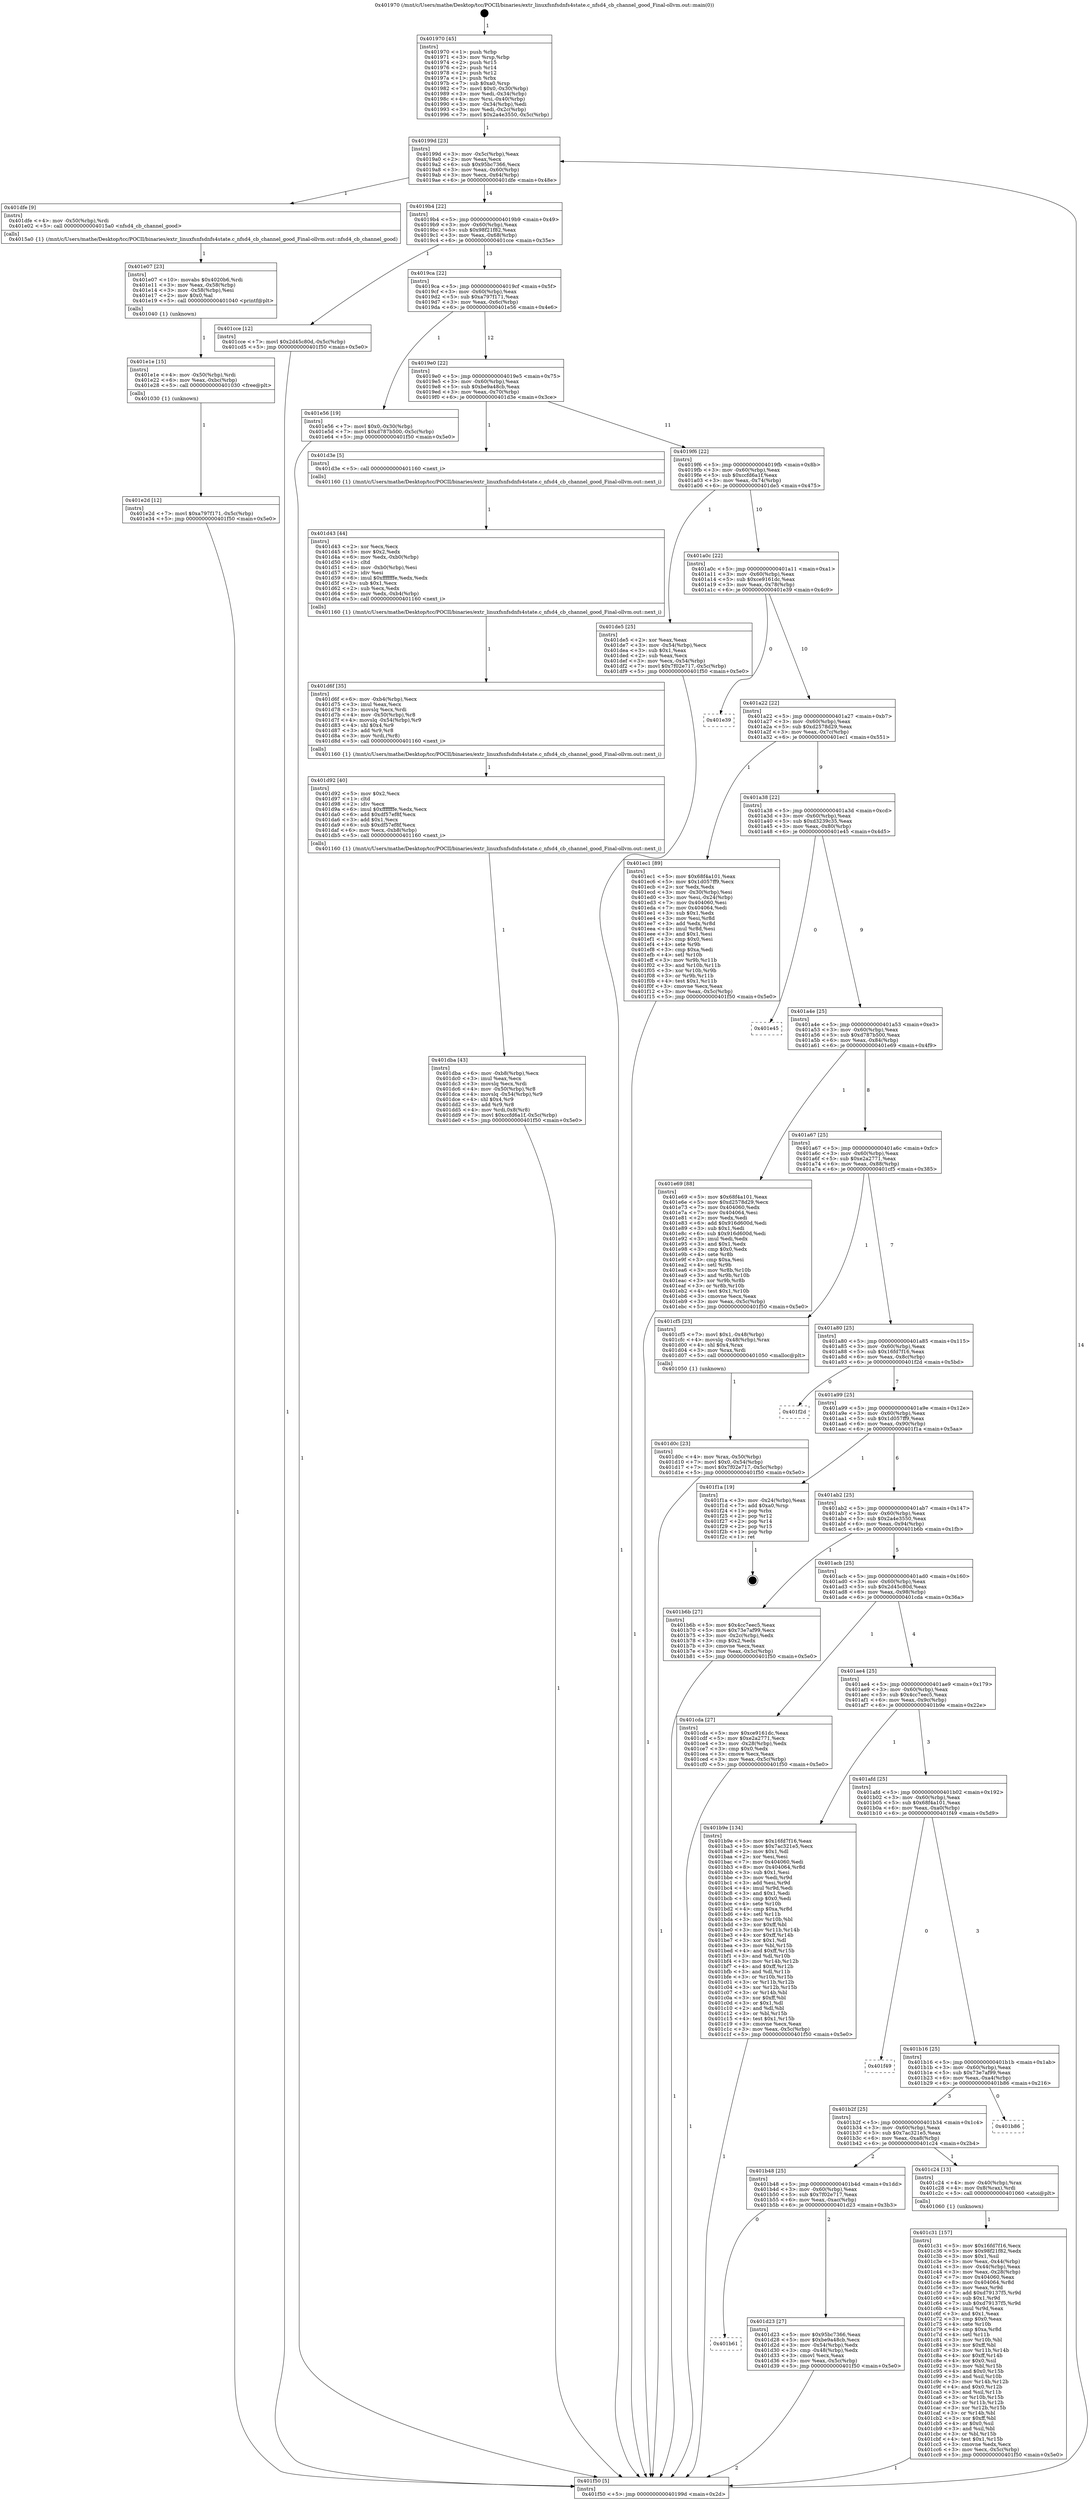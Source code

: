 digraph "0x401970" {
  label = "0x401970 (/mnt/c/Users/mathe/Desktop/tcc/POCII/binaries/extr_linuxfsnfsdnfs4state.c_nfsd4_cb_channel_good_Final-ollvm.out::main(0))"
  labelloc = "t"
  node[shape=record]

  Entry [label="",width=0.3,height=0.3,shape=circle,fillcolor=black,style=filled]
  "0x40199d" [label="{
     0x40199d [23]\l
     | [instrs]\l
     &nbsp;&nbsp;0x40199d \<+3\>: mov -0x5c(%rbp),%eax\l
     &nbsp;&nbsp;0x4019a0 \<+2\>: mov %eax,%ecx\l
     &nbsp;&nbsp;0x4019a2 \<+6\>: sub $0x95bc7366,%ecx\l
     &nbsp;&nbsp;0x4019a8 \<+3\>: mov %eax,-0x60(%rbp)\l
     &nbsp;&nbsp;0x4019ab \<+3\>: mov %ecx,-0x64(%rbp)\l
     &nbsp;&nbsp;0x4019ae \<+6\>: je 0000000000401dfe \<main+0x48e\>\l
  }"]
  "0x401dfe" [label="{
     0x401dfe [9]\l
     | [instrs]\l
     &nbsp;&nbsp;0x401dfe \<+4\>: mov -0x50(%rbp),%rdi\l
     &nbsp;&nbsp;0x401e02 \<+5\>: call 00000000004015a0 \<nfsd4_cb_channel_good\>\l
     | [calls]\l
     &nbsp;&nbsp;0x4015a0 \{1\} (/mnt/c/Users/mathe/Desktop/tcc/POCII/binaries/extr_linuxfsnfsdnfs4state.c_nfsd4_cb_channel_good_Final-ollvm.out::nfsd4_cb_channel_good)\l
  }"]
  "0x4019b4" [label="{
     0x4019b4 [22]\l
     | [instrs]\l
     &nbsp;&nbsp;0x4019b4 \<+5\>: jmp 00000000004019b9 \<main+0x49\>\l
     &nbsp;&nbsp;0x4019b9 \<+3\>: mov -0x60(%rbp),%eax\l
     &nbsp;&nbsp;0x4019bc \<+5\>: sub $0x98f21f82,%eax\l
     &nbsp;&nbsp;0x4019c1 \<+3\>: mov %eax,-0x68(%rbp)\l
     &nbsp;&nbsp;0x4019c4 \<+6\>: je 0000000000401cce \<main+0x35e\>\l
  }"]
  Exit [label="",width=0.3,height=0.3,shape=circle,fillcolor=black,style=filled,peripheries=2]
  "0x401cce" [label="{
     0x401cce [12]\l
     | [instrs]\l
     &nbsp;&nbsp;0x401cce \<+7\>: movl $0x2d45c80d,-0x5c(%rbp)\l
     &nbsp;&nbsp;0x401cd5 \<+5\>: jmp 0000000000401f50 \<main+0x5e0\>\l
  }"]
  "0x4019ca" [label="{
     0x4019ca [22]\l
     | [instrs]\l
     &nbsp;&nbsp;0x4019ca \<+5\>: jmp 00000000004019cf \<main+0x5f\>\l
     &nbsp;&nbsp;0x4019cf \<+3\>: mov -0x60(%rbp),%eax\l
     &nbsp;&nbsp;0x4019d2 \<+5\>: sub $0xa797f171,%eax\l
     &nbsp;&nbsp;0x4019d7 \<+3\>: mov %eax,-0x6c(%rbp)\l
     &nbsp;&nbsp;0x4019da \<+6\>: je 0000000000401e56 \<main+0x4e6\>\l
  }"]
  "0x401e2d" [label="{
     0x401e2d [12]\l
     | [instrs]\l
     &nbsp;&nbsp;0x401e2d \<+7\>: movl $0xa797f171,-0x5c(%rbp)\l
     &nbsp;&nbsp;0x401e34 \<+5\>: jmp 0000000000401f50 \<main+0x5e0\>\l
  }"]
  "0x401e56" [label="{
     0x401e56 [19]\l
     | [instrs]\l
     &nbsp;&nbsp;0x401e56 \<+7\>: movl $0x0,-0x30(%rbp)\l
     &nbsp;&nbsp;0x401e5d \<+7\>: movl $0xd787b500,-0x5c(%rbp)\l
     &nbsp;&nbsp;0x401e64 \<+5\>: jmp 0000000000401f50 \<main+0x5e0\>\l
  }"]
  "0x4019e0" [label="{
     0x4019e0 [22]\l
     | [instrs]\l
     &nbsp;&nbsp;0x4019e0 \<+5\>: jmp 00000000004019e5 \<main+0x75\>\l
     &nbsp;&nbsp;0x4019e5 \<+3\>: mov -0x60(%rbp),%eax\l
     &nbsp;&nbsp;0x4019e8 \<+5\>: sub $0xbe9a48cb,%eax\l
     &nbsp;&nbsp;0x4019ed \<+3\>: mov %eax,-0x70(%rbp)\l
     &nbsp;&nbsp;0x4019f0 \<+6\>: je 0000000000401d3e \<main+0x3ce\>\l
  }"]
  "0x401e1e" [label="{
     0x401e1e [15]\l
     | [instrs]\l
     &nbsp;&nbsp;0x401e1e \<+4\>: mov -0x50(%rbp),%rdi\l
     &nbsp;&nbsp;0x401e22 \<+6\>: mov %eax,-0xbc(%rbp)\l
     &nbsp;&nbsp;0x401e28 \<+5\>: call 0000000000401030 \<free@plt\>\l
     | [calls]\l
     &nbsp;&nbsp;0x401030 \{1\} (unknown)\l
  }"]
  "0x401d3e" [label="{
     0x401d3e [5]\l
     | [instrs]\l
     &nbsp;&nbsp;0x401d3e \<+5\>: call 0000000000401160 \<next_i\>\l
     | [calls]\l
     &nbsp;&nbsp;0x401160 \{1\} (/mnt/c/Users/mathe/Desktop/tcc/POCII/binaries/extr_linuxfsnfsdnfs4state.c_nfsd4_cb_channel_good_Final-ollvm.out::next_i)\l
  }"]
  "0x4019f6" [label="{
     0x4019f6 [22]\l
     | [instrs]\l
     &nbsp;&nbsp;0x4019f6 \<+5\>: jmp 00000000004019fb \<main+0x8b\>\l
     &nbsp;&nbsp;0x4019fb \<+3\>: mov -0x60(%rbp),%eax\l
     &nbsp;&nbsp;0x4019fe \<+5\>: sub $0xccfd6a1f,%eax\l
     &nbsp;&nbsp;0x401a03 \<+3\>: mov %eax,-0x74(%rbp)\l
     &nbsp;&nbsp;0x401a06 \<+6\>: je 0000000000401de5 \<main+0x475\>\l
  }"]
  "0x401e07" [label="{
     0x401e07 [23]\l
     | [instrs]\l
     &nbsp;&nbsp;0x401e07 \<+10\>: movabs $0x4020b6,%rdi\l
     &nbsp;&nbsp;0x401e11 \<+3\>: mov %eax,-0x58(%rbp)\l
     &nbsp;&nbsp;0x401e14 \<+3\>: mov -0x58(%rbp),%esi\l
     &nbsp;&nbsp;0x401e17 \<+2\>: mov $0x0,%al\l
     &nbsp;&nbsp;0x401e19 \<+5\>: call 0000000000401040 \<printf@plt\>\l
     | [calls]\l
     &nbsp;&nbsp;0x401040 \{1\} (unknown)\l
  }"]
  "0x401de5" [label="{
     0x401de5 [25]\l
     | [instrs]\l
     &nbsp;&nbsp;0x401de5 \<+2\>: xor %eax,%eax\l
     &nbsp;&nbsp;0x401de7 \<+3\>: mov -0x54(%rbp),%ecx\l
     &nbsp;&nbsp;0x401dea \<+3\>: sub $0x1,%eax\l
     &nbsp;&nbsp;0x401ded \<+2\>: sub %eax,%ecx\l
     &nbsp;&nbsp;0x401def \<+3\>: mov %ecx,-0x54(%rbp)\l
     &nbsp;&nbsp;0x401df2 \<+7\>: movl $0x7f02e717,-0x5c(%rbp)\l
     &nbsp;&nbsp;0x401df9 \<+5\>: jmp 0000000000401f50 \<main+0x5e0\>\l
  }"]
  "0x401a0c" [label="{
     0x401a0c [22]\l
     | [instrs]\l
     &nbsp;&nbsp;0x401a0c \<+5\>: jmp 0000000000401a11 \<main+0xa1\>\l
     &nbsp;&nbsp;0x401a11 \<+3\>: mov -0x60(%rbp),%eax\l
     &nbsp;&nbsp;0x401a14 \<+5\>: sub $0xce9161dc,%eax\l
     &nbsp;&nbsp;0x401a19 \<+3\>: mov %eax,-0x78(%rbp)\l
     &nbsp;&nbsp;0x401a1c \<+6\>: je 0000000000401e39 \<main+0x4c9\>\l
  }"]
  "0x401dba" [label="{
     0x401dba [43]\l
     | [instrs]\l
     &nbsp;&nbsp;0x401dba \<+6\>: mov -0xb8(%rbp),%ecx\l
     &nbsp;&nbsp;0x401dc0 \<+3\>: imul %eax,%ecx\l
     &nbsp;&nbsp;0x401dc3 \<+3\>: movslq %ecx,%rdi\l
     &nbsp;&nbsp;0x401dc6 \<+4\>: mov -0x50(%rbp),%r8\l
     &nbsp;&nbsp;0x401dca \<+4\>: movslq -0x54(%rbp),%r9\l
     &nbsp;&nbsp;0x401dce \<+4\>: shl $0x4,%r9\l
     &nbsp;&nbsp;0x401dd2 \<+3\>: add %r9,%r8\l
     &nbsp;&nbsp;0x401dd5 \<+4\>: mov %rdi,0x8(%r8)\l
     &nbsp;&nbsp;0x401dd9 \<+7\>: movl $0xccfd6a1f,-0x5c(%rbp)\l
     &nbsp;&nbsp;0x401de0 \<+5\>: jmp 0000000000401f50 \<main+0x5e0\>\l
  }"]
  "0x401e39" [label="{
     0x401e39\l
  }", style=dashed]
  "0x401a22" [label="{
     0x401a22 [22]\l
     | [instrs]\l
     &nbsp;&nbsp;0x401a22 \<+5\>: jmp 0000000000401a27 \<main+0xb7\>\l
     &nbsp;&nbsp;0x401a27 \<+3\>: mov -0x60(%rbp),%eax\l
     &nbsp;&nbsp;0x401a2a \<+5\>: sub $0xd2578d29,%eax\l
     &nbsp;&nbsp;0x401a2f \<+3\>: mov %eax,-0x7c(%rbp)\l
     &nbsp;&nbsp;0x401a32 \<+6\>: je 0000000000401ec1 \<main+0x551\>\l
  }"]
  "0x401d92" [label="{
     0x401d92 [40]\l
     | [instrs]\l
     &nbsp;&nbsp;0x401d92 \<+5\>: mov $0x2,%ecx\l
     &nbsp;&nbsp;0x401d97 \<+1\>: cltd\l
     &nbsp;&nbsp;0x401d98 \<+2\>: idiv %ecx\l
     &nbsp;&nbsp;0x401d9a \<+6\>: imul $0xfffffffe,%edx,%ecx\l
     &nbsp;&nbsp;0x401da0 \<+6\>: add $0xdf57ef8f,%ecx\l
     &nbsp;&nbsp;0x401da6 \<+3\>: add $0x1,%ecx\l
     &nbsp;&nbsp;0x401da9 \<+6\>: sub $0xdf57ef8f,%ecx\l
     &nbsp;&nbsp;0x401daf \<+6\>: mov %ecx,-0xb8(%rbp)\l
     &nbsp;&nbsp;0x401db5 \<+5\>: call 0000000000401160 \<next_i\>\l
     | [calls]\l
     &nbsp;&nbsp;0x401160 \{1\} (/mnt/c/Users/mathe/Desktop/tcc/POCII/binaries/extr_linuxfsnfsdnfs4state.c_nfsd4_cb_channel_good_Final-ollvm.out::next_i)\l
  }"]
  "0x401ec1" [label="{
     0x401ec1 [89]\l
     | [instrs]\l
     &nbsp;&nbsp;0x401ec1 \<+5\>: mov $0x68f4a101,%eax\l
     &nbsp;&nbsp;0x401ec6 \<+5\>: mov $0x1d057ff9,%ecx\l
     &nbsp;&nbsp;0x401ecb \<+2\>: xor %edx,%edx\l
     &nbsp;&nbsp;0x401ecd \<+3\>: mov -0x30(%rbp),%esi\l
     &nbsp;&nbsp;0x401ed0 \<+3\>: mov %esi,-0x24(%rbp)\l
     &nbsp;&nbsp;0x401ed3 \<+7\>: mov 0x404060,%esi\l
     &nbsp;&nbsp;0x401eda \<+7\>: mov 0x404064,%edi\l
     &nbsp;&nbsp;0x401ee1 \<+3\>: sub $0x1,%edx\l
     &nbsp;&nbsp;0x401ee4 \<+3\>: mov %esi,%r8d\l
     &nbsp;&nbsp;0x401ee7 \<+3\>: add %edx,%r8d\l
     &nbsp;&nbsp;0x401eea \<+4\>: imul %r8d,%esi\l
     &nbsp;&nbsp;0x401eee \<+3\>: and $0x1,%esi\l
     &nbsp;&nbsp;0x401ef1 \<+3\>: cmp $0x0,%esi\l
     &nbsp;&nbsp;0x401ef4 \<+4\>: sete %r9b\l
     &nbsp;&nbsp;0x401ef8 \<+3\>: cmp $0xa,%edi\l
     &nbsp;&nbsp;0x401efb \<+4\>: setl %r10b\l
     &nbsp;&nbsp;0x401eff \<+3\>: mov %r9b,%r11b\l
     &nbsp;&nbsp;0x401f02 \<+3\>: and %r10b,%r11b\l
     &nbsp;&nbsp;0x401f05 \<+3\>: xor %r10b,%r9b\l
     &nbsp;&nbsp;0x401f08 \<+3\>: or %r9b,%r11b\l
     &nbsp;&nbsp;0x401f0b \<+4\>: test $0x1,%r11b\l
     &nbsp;&nbsp;0x401f0f \<+3\>: cmovne %ecx,%eax\l
     &nbsp;&nbsp;0x401f12 \<+3\>: mov %eax,-0x5c(%rbp)\l
     &nbsp;&nbsp;0x401f15 \<+5\>: jmp 0000000000401f50 \<main+0x5e0\>\l
  }"]
  "0x401a38" [label="{
     0x401a38 [22]\l
     | [instrs]\l
     &nbsp;&nbsp;0x401a38 \<+5\>: jmp 0000000000401a3d \<main+0xcd\>\l
     &nbsp;&nbsp;0x401a3d \<+3\>: mov -0x60(%rbp),%eax\l
     &nbsp;&nbsp;0x401a40 \<+5\>: sub $0xd3239c35,%eax\l
     &nbsp;&nbsp;0x401a45 \<+3\>: mov %eax,-0x80(%rbp)\l
     &nbsp;&nbsp;0x401a48 \<+6\>: je 0000000000401e45 \<main+0x4d5\>\l
  }"]
  "0x401d6f" [label="{
     0x401d6f [35]\l
     | [instrs]\l
     &nbsp;&nbsp;0x401d6f \<+6\>: mov -0xb4(%rbp),%ecx\l
     &nbsp;&nbsp;0x401d75 \<+3\>: imul %eax,%ecx\l
     &nbsp;&nbsp;0x401d78 \<+3\>: movslq %ecx,%rdi\l
     &nbsp;&nbsp;0x401d7b \<+4\>: mov -0x50(%rbp),%r8\l
     &nbsp;&nbsp;0x401d7f \<+4\>: movslq -0x54(%rbp),%r9\l
     &nbsp;&nbsp;0x401d83 \<+4\>: shl $0x4,%r9\l
     &nbsp;&nbsp;0x401d87 \<+3\>: add %r9,%r8\l
     &nbsp;&nbsp;0x401d8a \<+3\>: mov %rdi,(%r8)\l
     &nbsp;&nbsp;0x401d8d \<+5\>: call 0000000000401160 \<next_i\>\l
     | [calls]\l
     &nbsp;&nbsp;0x401160 \{1\} (/mnt/c/Users/mathe/Desktop/tcc/POCII/binaries/extr_linuxfsnfsdnfs4state.c_nfsd4_cb_channel_good_Final-ollvm.out::next_i)\l
  }"]
  "0x401e45" [label="{
     0x401e45\l
  }", style=dashed]
  "0x401a4e" [label="{
     0x401a4e [25]\l
     | [instrs]\l
     &nbsp;&nbsp;0x401a4e \<+5\>: jmp 0000000000401a53 \<main+0xe3\>\l
     &nbsp;&nbsp;0x401a53 \<+3\>: mov -0x60(%rbp),%eax\l
     &nbsp;&nbsp;0x401a56 \<+5\>: sub $0xd787b500,%eax\l
     &nbsp;&nbsp;0x401a5b \<+6\>: mov %eax,-0x84(%rbp)\l
     &nbsp;&nbsp;0x401a61 \<+6\>: je 0000000000401e69 \<main+0x4f9\>\l
  }"]
  "0x401d43" [label="{
     0x401d43 [44]\l
     | [instrs]\l
     &nbsp;&nbsp;0x401d43 \<+2\>: xor %ecx,%ecx\l
     &nbsp;&nbsp;0x401d45 \<+5\>: mov $0x2,%edx\l
     &nbsp;&nbsp;0x401d4a \<+6\>: mov %edx,-0xb0(%rbp)\l
     &nbsp;&nbsp;0x401d50 \<+1\>: cltd\l
     &nbsp;&nbsp;0x401d51 \<+6\>: mov -0xb0(%rbp),%esi\l
     &nbsp;&nbsp;0x401d57 \<+2\>: idiv %esi\l
     &nbsp;&nbsp;0x401d59 \<+6\>: imul $0xfffffffe,%edx,%edx\l
     &nbsp;&nbsp;0x401d5f \<+3\>: sub $0x1,%ecx\l
     &nbsp;&nbsp;0x401d62 \<+2\>: sub %ecx,%edx\l
     &nbsp;&nbsp;0x401d64 \<+6\>: mov %edx,-0xb4(%rbp)\l
     &nbsp;&nbsp;0x401d6a \<+5\>: call 0000000000401160 \<next_i\>\l
     | [calls]\l
     &nbsp;&nbsp;0x401160 \{1\} (/mnt/c/Users/mathe/Desktop/tcc/POCII/binaries/extr_linuxfsnfsdnfs4state.c_nfsd4_cb_channel_good_Final-ollvm.out::next_i)\l
  }"]
  "0x401e69" [label="{
     0x401e69 [88]\l
     | [instrs]\l
     &nbsp;&nbsp;0x401e69 \<+5\>: mov $0x68f4a101,%eax\l
     &nbsp;&nbsp;0x401e6e \<+5\>: mov $0xd2578d29,%ecx\l
     &nbsp;&nbsp;0x401e73 \<+7\>: mov 0x404060,%edx\l
     &nbsp;&nbsp;0x401e7a \<+7\>: mov 0x404064,%esi\l
     &nbsp;&nbsp;0x401e81 \<+2\>: mov %edx,%edi\l
     &nbsp;&nbsp;0x401e83 \<+6\>: add $0x916d600d,%edi\l
     &nbsp;&nbsp;0x401e89 \<+3\>: sub $0x1,%edi\l
     &nbsp;&nbsp;0x401e8c \<+6\>: sub $0x916d600d,%edi\l
     &nbsp;&nbsp;0x401e92 \<+3\>: imul %edi,%edx\l
     &nbsp;&nbsp;0x401e95 \<+3\>: and $0x1,%edx\l
     &nbsp;&nbsp;0x401e98 \<+3\>: cmp $0x0,%edx\l
     &nbsp;&nbsp;0x401e9b \<+4\>: sete %r8b\l
     &nbsp;&nbsp;0x401e9f \<+3\>: cmp $0xa,%esi\l
     &nbsp;&nbsp;0x401ea2 \<+4\>: setl %r9b\l
     &nbsp;&nbsp;0x401ea6 \<+3\>: mov %r8b,%r10b\l
     &nbsp;&nbsp;0x401ea9 \<+3\>: and %r9b,%r10b\l
     &nbsp;&nbsp;0x401eac \<+3\>: xor %r9b,%r8b\l
     &nbsp;&nbsp;0x401eaf \<+3\>: or %r8b,%r10b\l
     &nbsp;&nbsp;0x401eb2 \<+4\>: test $0x1,%r10b\l
     &nbsp;&nbsp;0x401eb6 \<+3\>: cmovne %ecx,%eax\l
     &nbsp;&nbsp;0x401eb9 \<+3\>: mov %eax,-0x5c(%rbp)\l
     &nbsp;&nbsp;0x401ebc \<+5\>: jmp 0000000000401f50 \<main+0x5e0\>\l
  }"]
  "0x401a67" [label="{
     0x401a67 [25]\l
     | [instrs]\l
     &nbsp;&nbsp;0x401a67 \<+5\>: jmp 0000000000401a6c \<main+0xfc\>\l
     &nbsp;&nbsp;0x401a6c \<+3\>: mov -0x60(%rbp),%eax\l
     &nbsp;&nbsp;0x401a6f \<+5\>: sub $0xe2a2771,%eax\l
     &nbsp;&nbsp;0x401a74 \<+6\>: mov %eax,-0x88(%rbp)\l
     &nbsp;&nbsp;0x401a7a \<+6\>: je 0000000000401cf5 \<main+0x385\>\l
  }"]
  "0x401b61" [label="{
     0x401b61\l
  }", style=dashed]
  "0x401cf5" [label="{
     0x401cf5 [23]\l
     | [instrs]\l
     &nbsp;&nbsp;0x401cf5 \<+7\>: movl $0x1,-0x48(%rbp)\l
     &nbsp;&nbsp;0x401cfc \<+4\>: movslq -0x48(%rbp),%rax\l
     &nbsp;&nbsp;0x401d00 \<+4\>: shl $0x4,%rax\l
     &nbsp;&nbsp;0x401d04 \<+3\>: mov %rax,%rdi\l
     &nbsp;&nbsp;0x401d07 \<+5\>: call 0000000000401050 \<malloc@plt\>\l
     | [calls]\l
     &nbsp;&nbsp;0x401050 \{1\} (unknown)\l
  }"]
  "0x401a80" [label="{
     0x401a80 [25]\l
     | [instrs]\l
     &nbsp;&nbsp;0x401a80 \<+5\>: jmp 0000000000401a85 \<main+0x115\>\l
     &nbsp;&nbsp;0x401a85 \<+3\>: mov -0x60(%rbp),%eax\l
     &nbsp;&nbsp;0x401a88 \<+5\>: sub $0x16fd7f16,%eax\l
     &nbsp;&nbsp;0x401a8d \<+6\>: mov %eax,-0x8c(%rbp)\l
     &nbsp;&nbsp;0x401a93 \<+6\>: je 0000000000401f2d \<main+0x5bd\>\l
  }"]
  "0x401d23" [label="{
     0x401d23 [27]\l
     | [instrs]\l
     &nbsp;&nbsp;0x401d23 \<+5\>: mov $0x95bc7366,%eax\l
     &nbsp;&nbsp;0x401d28 \<+5\>: mov $0xbe9a48cb,%ecx\l
     &nbsp;&nbsp;0x401d2d \<+3\>: mov -0x54(%rbp),%edx\l
     &nbsp;&nbsp;0x401d30 \<+3\>: cmp -0x48(%rbp),%edx\l
     &nbsp;&nbsp;0x401d33 \<+3\>: cmovl %ecx,%eax\l
     &nbsp;&nbsp;0x401d36 \<+3\>: mov %eax,-0x5c(%rbp)\l
     &nbsp;&nbsp;0x401d39 \<+5\>: jmp 0000000000401f50 \<main+0x5e0\>\l
  }"]
  "0x401f2d" [label="{
     0x401f2d\l
  }", style=dashed]
  "0x401a99" [label="{
     0x401a99 [25]\l
     | [instrs]\l
     &nbsp;&nbsp;0x401a99 \<+5\>: jmp 0000000000401a9e \<main+0x12e\>\l
     &nbsp;&nbsp;0x401a9e \<+3\>: mov -0x60(%rbp),%eax\l
     &nbsp;&nbsp;0x401aa1 \<+5\>: sub $0x1d057ff9,%eax\l
     &nbsp;&nbsp;0x401aa6 \<+6\>: mov %eax,-0x90(%rbp)\l
     &nbsp;&nbsp;0x401aac \<+6\>: je 0000000000401f1a \<main+0x5aa\>\l
  }"]
  "0x401d0c" [label="{
     0x401d0c [23]\l
     | [instrs]\l
     &nbsp;&nbsp;0x401d0c \<+4\>: mov %rax,-0x50(%rbp)\l
     &nbsp;&nbsp;0x401d10 \<+7\>: movl $0x0,-0x54(%rbp)\l
     &nbsp;&nbsp;0x401d17 \<+7\>: movl $0x7f02e717,-0x5c(%rbp)\l
     &nbsp;&nbsp;0x401d1e \<+5\>: jmp 0000000000401f50 \<main+0x5e0\>\l
  }"]
  "0x401f1a" [label="{
     0x401f1a [19]\l
     | [instrs]\l
     &nbsp;&nbsp;0x401f1a \<+3\>: mov -0x24(%rbp),%eax\l
     &nbsp;&nbsp;0x401f1d \<+7\>: add $0xa0,%rsp\l
     &nbsp;&nbsp;0x401f24 \<+1\>: pop %rbx\l
     &nbsp;&nbsp;0x401f25 \<+2\>: pop %r12\l
     &nbsp;&nbsp;0x401f27 \<+2\>: pop %r14\l
     &nbsp;&nbsp;0x401f29 \<+2\>: pop %r15\l
     &nbsp;&nbsp;0x401f2b \<+1\>: pop %rbp\l
     &nbsp;&nbsp;0x401f2c \<+1\>: ret\l
  }"]
  "0x401ab2" [label="{
     0x401ab2 [25]\l
     | [instrs]\l
     &nbsp;&nbsp;0x401ab2 \<+5\>: jmp 0000000000401ab7 \<main+0x147\>\l
     &nbsp;&nbsp;0x401ab7 \<+3\>: mov -0x60(%rbp),%eax\l
     &nbsp;&nbsp;0x401aba \<+5\>: sub $0x2a4e3550,%eax\l
     &nbsp;&nbsp;0x401abf \<+6\>: mov %eax,-0x94(%rbp)\l
     &nbsp;&nbsp;0x401ac5 \<+6\>: je 0000000000401b6b \<main+0x1fb\>\l
  }"]
  "0x401c31" [label="{
     0x401c31 [157]\l
     | [instrs]\l
     &nbsp;&nbsp;0x401c31 \<+5\>: mov $0x16fd7f16,%ecx\l
     &nbsp;&nbsp;0x401c36 \<+5\>: mov $0x98f21f82,%edx\l
     &nbsp;&nbsp;0x401c3b \<+3\>: mov $0x1,%sil\l
     &nbsp;&nbsp;0x401c3e \<+3\>: mov %eax,-0x44(%rbp)\l
     &nbsp;&nbsp;0x401c41 \<+3\>: mov -0x44(%rbp),%eax\l
     &nbsp;&nbsp;0x401c44 \<+3\>: mov %eax,-0x28(%rbp)\l
     &nbsp;&nbsp;0x401c47 \<+7\>: mov 0x404060,%eax\l
     &nbsp;&nbsp;0x401c4e \<+8\>: mov 0x404064,%r8d\l
     &nbsp;&nbsp;0x401c56 \<+3\>: mov %eax,%r9d\l
     &nbsp;&nbsp;0x401c59 \<+7\>: add $0xd79137f5,%r9d\l
     &nbsp;&nbsp;0x401c60 \<+4\>: sub $0x1,%r9d\l
     &nbsp;&nbsp;0x401c64 \<+7\>: sub $0xd79137f5,%r9d\l
     &nbsp;&nbsp;0x401c6b \<+4\>: imul %r9d,%eax\l
     &nbsp;&nbsp;0x401c6f \<+3\>: and $0x1,%eax\l
     &nbsp;&nbsp;0x401c72 \<+3\>: cmp $0x0,%eax\l
     &nbsp;&nbsp;0x401c75 \<+4\>: sete %r10b\l
     &nbsp;&nbsp;0x401c79 \<+4\>: cmp $0xa,%r8d\l
     &nbsp;&nbsp;0x401c7d \<+4\>: setl %r11b\l
     &nbsp;&nbsp;0x401c81 \<+3\>: mov %r10b,%bl\l
     &nbsp;&nbsp;0x401c84 \<+3\>: xor $0xff,%bl\l
     &nbsp;&nbsp;0x401c87 \<+3\>: mov %r11b,%r14b\l
     &nbsp;&nbsp;0x401c8a \<+4\>: xor $0xff,%r14b\l
     &nbsp;&nbsp;0x401c8e \<+4\>: xor $0x0,%sil\l
     &nbsp;&nbsp;0x401c92 \<+3\>: mov %bl,%r15b\l
     &nbsp;&nbsp;0x401c95 \<+4\>: and $0x0,%r15b\l
     &nbsp;&nbsp;0x401c99 \<+3\>: and %sil,%r10b\l
     &nbsp;&nbsp;0x401c9c \<+3\>: mov %r14b,%r12b\l
     &nbsp;&nbsp;0x401c9f \<+4\>: and $0x0,%r12b\l
     &nbsp;&nbsp;0x401ca3 \<+3\>: and %sil,%r11b\l
     &nbsp;&nbsp;0x401ca6 \<+3\>: or %r10b,%r15b\l
     &nbsp;&nbsp;0x401ca9 \<+3\>: or %r11b,%r12b\l
     &nbsp;&nbsp;0x401cac \<+3\>: xor %r12b,%r15b\l
     &nbsp;&nbsp;0x401caf \<+3\>: or %r14b,%bl\l
     &nbsp;&nbsp;0x401cb2 \<+3\>: xor $0xff,%bl\l
     &nbsp;&nbsp;0x401cb5 \<+4\>: or $0x0,%sil\l
     &nbsp;&nbsp;0x401cb9 \<+3\>: and %sil,%bl\l
     &nbsp;&nbsp;0x401cbc \<+3\>: or %bl,%r15b\l
     &nbsp;&nbsp;0x401cbf \<+4\>: test $0x1,%r15b\l
     &nbsp;&nbsp;0x401cc3 \<+3\>: cmovne %edx,%ecx\l
     &nbsp;&nbsp;0x401cc6 \<+3\>: mov %ecx,-0x5c(%rbp)\l
     &nbsp;&nbsp;0x401cc9 \<+5\>: jmp 0000000000401f50 \<main+0x5e0\>\l
  }"]
  "0x401b6b" [label="{
     0x401b6b [27]\l
     | [instrs]\l
     &nbsp;&nbsp;0x401b6b \<+5\>: mov $0x4cc7eec5,%eax\l
     &nbsp;&nbsp;0x401b70 \<+5\>: mov $0x73e7af99,%ecx\l
     &nbsp;&nbsp;0x401b75 \<+3\>: mov -0x2c(%rbp),%edx\l
     &nbsp;&nbsp;0x401b78 \<+3\>: cmp $0x2,%edx\l
     &nbsp;&nbsp;0x401b7b \<+3\>: cmovne %ecx,%eax\l
     &nbsp;&nbsp;0x401b7e \<+3\>: mov %eax,-0x5c(%rbp)\l
     &nbsp;&nbsp;0x401b81 \<+5\>: jmp 0000000000401f50 \<main+0x5e0\>\l
  }"]
  "0x401acb" [label="{
     0x401acb [25]\l
     | [instrs]\l
     &nbsp;&nbsp;0x401acb \<+5\>: jmp 0000000000401ad0 \<main+0x160\>\l
     &nbsp;&nbsp;0x401ad0 \<+3\>: mov -0x60(%rbp),%eax\l
     &nbsp;&nbsp;0x401ad3 \<+5\>: sub $0x2d45c80d,%eax\l
     &nbsp;&nbsp;0x401ad8 \<+6\>: mov %eax,-0x98(%rbp)\l
     &nbsp;&nbsp;0x401ade \<+6\>: je 0000000000401cda \<main+0x36a\>\l
  }"]
  "0x401f50" [label="{
     0x401f50 [5]\l
     | [instrs]\l
     &nbsp;&nbsp;0x401f50 \<+5\>: jmp 000000000040199d \<main+0x2d\>\l
  }"]
  "0x401970" [label="{
     0x401970 [45]\l
     | [instrs]\l
     &nbsp;&nbsp;0x401970 \<+1\>: push %rbp\l
     &nbsp;&nbsp;0x401971 \<+3\>: mov %rsp,%rbp\l
     &nbsp;&nbsp;0x401974 \<+2\>: push %r15\l
     &nbsp;&nbsp;0x401976 \<+2\>: push %r14\l
     &nbsp;&nbsp;0x401978 \<+2\>: push %r12\l
     &nbsp;&nbsp;0x40197a \<+1\>: push %rbx\l
     &nbsp;&nbsp;0x40197b \<+7\>: sub $0xa0,%rsp\l
     &nbsp;&nbsp;0x401982 \<+7\>: movl $0x0,-0x30(%rbp)\l
     &nbsp;&nbsp;0x401989 \<+3\>: mov %edi,-0x34(%rbp)\l
     &nbsp;&nbsp;0x40198c \<+4\>: mov %rsi,-0x40(%rbp)\l
     &nbsp;&nbsp;0x401990 \<+3\>: mov -0x34(%rbp),%edi\l
     &nbsp;&nbsp;0x401993 \<+3\>: mov %edi,-0x2c(%rbp)\l
     &nbsp;&nbsp;0x401996 \<+7\>: movl $0x2a4e3550,-0x5c(%rbp)\l
  }"]
  "0x401b48" [label="{
     0x401b48 [25]\l
     | [instrs]\l
     &nbsp;&nbsp;0x401b48 \<+5\>: jmp 0000000000401b4d \<main+0x1dd\>\l
     &nbsp;&nbsp;0x401b4d \<+3\>: mov -0x60(%rbp),%eax\l
     &nbsp;&nbsp;0x401b50 \<+5\>: sub $0x7f02e717,%eax\l
     &nbsp;&nbsp;0x401b55 \<+6\>: mov %eax,-0xac(%rbp)\l
     &nbsp;&nbsp;0x401b5b \<+6\>: je 0000000000401d23 \<main+0x3b3\>\l
  }"]
  "0x401cda" [label="{
     0x401cda [27]\l
     | [instrs]\l
     &nbsp;&nbsp;0x401cda \<+5\>: mov $0xce9161dc,%eax\l
     &nbsp;&nbsp;0x401cdf \<+5\>: mov $0xe2a2771,%ecx\l
     &nbsp;&nbsp;0x401ce4 \<+3\>: mov -0x28(%rbp),%edx\l
     &nbsp;&nbsp;0x401ce7 \<+3\>: cmp $0x0,%edx\l
     &nbsp;&nbsp;0x401cea \<+3\>: cmove %ecx,%eax\l
     &nbsp;&nbsp;0x401ced \<+3\>: mov %eax,-0x5c(%rbp)\l
     &nbsp;&nbsp;0x401cf0 \<+5\>: jmp 0000000000401f50 \<main+0x5e0\>\l
  }"]
  "0x401ae4" [label="{
     0x401ae4 [25]\l
     | [instrs]\l
     &nbsp;&nbsp;0x401ae4 \<+5\>: jmp 0000000000401ae9 \<main+0x179\>\l
     &nbsp;&nbsp;0x401ae9 \<+3\>: mov -0x60(%rbp),%eax\l
     &nbsp;&nbsp;0x401aec \<+5\>: sub $0x4cc7eec5,%eax\l
     &nbsp;&nbsp;0x401af1 \<+6\>: mov %eax,-0x9c(%rbp)\l
     &nbsp;&nbsp;0x401af7 \<+6\>: je 0000000000401b9e \<main+0x22e\>\l
  }"]
  "0x401c24" [label="{
     0x401c24 [13]\l
     | [instrs]\l
     &nbsp;&nbsp;0x401c24 \<+4\>: mov -0x40(%rbp),%rax\l
     &nbsp;&nbsp;0x401c28 \<+4\>: mov 0x8(%rax),%rdi\l
     &nbsp;&nbsp;0x401c2c \<+5\>: call 0000000000401060 \<atoi@plt\>\l
     | [calls]\l
     &nbsp;&nbsp;0x401060 \{1\} (unknown)\l
  }"]
  "0x401b9e" [label="{
     0x401b9e [134]\l
     | [instrs]\l
     &nbsp;&nbsp;0x401b9e \<+5\>: mov $0x16fd7f16,%eax\l
     &nbsp;&nbsp;0x401ba3 \<+5\>: mov $0x7ac321e5,%ecx\l
     &nbsp;&nbsp;0x401ba8 \<+2\>: mov $0x1,%dl\l
     &nbsp;&nbsp;0x401baa \<+2\>: xor %esi,%esi\l
     &nbsp;&nbsp;0x401bac \<+7\>: mov 0x404060,%edi\l
     &nbsp;&nbsp;0x401bb3 \<+8\>: mov 0x404064,%r8d\l
     &nbsp;&nbsp;0x401bbb \<+3\>: sub $0x1,%esi\l
     &nbsp;&nbsp;0x401bbe \<+3\>: mov %edi,%r9d\l
     &nbsp;&nbsp;0x401bc1 \<+3\>: add %esi,%r9d\l
     &nbsp;&nbsp;0x401bc4 \<+4\>: imul %r9d,%edi\l
     &nbsp;&nbsp;0x401bc8 \<+3\>: and $0x1,%edi\l
     &nbsp;&nbsp;0x401bcb \<+3\>: cmp $0x0,%edi\l
     &nbsp;&nbsp;0x401bce \<+4\>: sete %r10b\l
     &nbsp;&nbsp;0x401bd2 \<+4\>: cmp $0xa,%r8d\l
     &nbsp;&nbsp;0x401bd6 \<+4\>: setl %r11b\l
     &nbsp;&nbsp;0x401bda \<+3\>: mov %r10b,%bl\l
     &nbsp;&nbsp;0x401bdd \<+3\>: xor $0xff,%bl\l
     &nbsp;&nbsp;0x401be0 \<+3\>: mov %r11b,%r14b\l
     &nbsp;&nbsp;0x401be3 \<+4\>: xor $0xff,%r14b\l
     &nbsp;&nbsp;0x401be7 \<+3\>: xor $0x1,%dl\l
     &nbsp;&nbsp;0x401bea \<+3\>: mov %bl,%r15b\l
     &nbsp;&nbsp;0x401bed \<+4\>: and $0xff,%r15b\l
     &nbsp;&nbsp;0x401bf1 \<+3\>: and %dl,%r10b\l
     &nbsp;&nbsp;0x401bf4 \<+3\>: mov %r14b,%r12b\l
     &nbsp;&nbsp;0x401bf7 \<+4\>: and $0xff,%r12b\l
     &nbsp;&nbsp;0x401bfb \<+3\>: and %dl,%r11b\l
     &nbsp;&nbsp;0x401bfe \<+3\>: or %r10b,%r15b\l
     &nbsp;&nbsp;0x401c01 \<+3\>: or %r11b,%r12b\l
     &nbsp;&nbsp;0x401c04 \<+3\>: xor %r12b,%r15b\l
     &nbsp;&nbsp;0x401c07 \<+3\>: or %r14b,%bl\l
     &nbsp;&nbsp;0x401c0a \<+3\>: xor $0xff,%bl\l
     &nbsp;&nbsp;0x401c0d \<+3\>: or $0x1,%dl\l
     &nbsp;&nbsp;0x401c10 \<+2\>: and %dl,%bl\l
     &nbsp;&nbsp;0x401c12 \<+3\>: or %bl,%r15b\l
     &nbsp;&nbsp;0x401c15 \<+4\>: test $0x1,%r15b\l
     &nbsp;&nbsp;0x401c19 \<+3\>: cmovne %ecx,%eax\l
     &nbsp;&nbsp;0x401c1c \<+3\>: mov %eax,-0x5c(%rbp)\l
     &nbsp;&nbsp;0x401c1f \<+5\>: jmp 0000000000401f50 \<main+0x5e0\>\l
  }"]
  "0x401afd" [label="{
     0x401afd [25]\l
     | [instrs]\l
     &nbsp;&nbsp;0x401afd \<+5\>: jmp 0000000000401b02 \<main+0x192\>\l
     &nbsp;&nbsp;0x401b02 \<+3\>: mov -0x60(%rbp),%eax\l
     &nbsp;&nbsp;0x401b05 \<+5\>: sub $0x68f4a101,%eax\l
     &nbsp;&nbsp;0x401b0a \<+6\>: mov %eax,-0xa0(%rbp)\l
     &nbsp;&nbsp;0x401b10 \<+6\>: je 0000000000401f49 \<main+0x5d9\>\l
  }"]
  "0x401b2f" [label="{
     0x401b2f [25]\l
     | [instrs]\l
     &nbsp;&nbsp;0x401b2f \<+5\>: jmp 0000000000401b34 \<main+0x1c4\>\l
     &nbsp;&nbsp;0x401b34 \<+3\>: mov -0x60(%rbp),%eax\l
     &nbsp;&nbsp;0x401b37 \<+5\>: sub $0x7ac321e5,%eax\l
     &nbsp;&nbsp;0x401b3c \<+6\>: mov %eax,-0xa8(%rbp)\l
     &nbsp;&nbsp;0x401b42 \<+6\>: je 0000000000401c24 \<main+0x2b4\>\l
  }"]
  "0x401f49" [label="{
     0x401f49\l
  }", style=dashed]
  "0x401b16" [label="{
     0x401b16 [25]\l
     | [instrs]\l
     &nbsp;&nbsp;0x401b16 \<+5\>: jmp 0000000000401b1b \<main+0x1ab\>\l
     &nbsp;&nbsp;0x401b1b \<+3\>: mov -0x60(%rbp),%eax\l
     &nbsp;&nbsp;0x401b1e \<+5\>: sub $0x73e7af99,%eax\l
     &nbsp;&nbsp;0x401b23 \<+6\>: mov %eax,-0xa4(%rbp)\l
     &nbsp;&nbsp;0x401b29 \<+6\>: je 0000000000401b86 \<main+0x216\>\l
  }"]
  "0x401b86" [label="{
     0x401b86\l
  }", style=dashed]
  Entry -> "0x401970" [label=" 1"]
  "0x40199d" -> "0x401dfe" [label=" 1"]
  "0x40199d" -> "0x4019b4" [label=" 14"]
  "0x401f1a" -> Exit [label=" 1"]
  "0x4019b4" -> "0x401cce" [label=" 1"]
  "0x4019b4" -> "0x4019ca" [label=" 13"]
  "0x401ec1" -> "0x401f50" [label=" 1"]
  "0x4019ca" -> "0x401e56" [label=" 1"]
  "0x4019ca" -> "0x4019e0" [label=" 12"]
  "0x401e69" -> "0x401f50" [label=" 1"]
  "0x4019e0" -> "0x401d3e" [label=" 1"]
  "0x4019e0" -> "0x4019f6" [label=" 11"]
  "0x401e56" -> "0x401f50" [label=" 1"]
  "0x4019f6" -> "0x401de5" [label=" 1"]
  "0x4019f6" -> "0x401a0c" [label=" 10"]
  "0x401e2d" -> "0x401f50" [label=" 1"]
  "0x401a0c" -> "0x401e39" [label=" 0"]
  "0x401a0c" -> "0x401a22" [label=" 10"]
  "0x401e1e" -> "0x401e2d" [label=" 1"]
  "0x401a22" -> "0x401ec1" [label=" 1"]
  "0x401a22" -> "0x401a38" [label=" 9"]
  "0x401e07" -> "0x401e1e" [label=" 1"]
  "0x401a38" -> "0x401e45" [label=" 0"]
  "0x401a38" -> "0x401a4e" [label=" 9"]
  "0x401dfe" -> "0x401e07" [label=" 1"]
  "0x401a4e" -> "0x401e69" [label=" 1"]
  "0x401a4e" -> "0x401a67" [label=" 8"]
  "0x401de5" -> "0x401f50" [label=" 1"]
  "0x401a67" -> "0x401cf5" [label=" 1"]
  "0x401a67" -> "0x401a80" [label=" 7"]
  "0x401dba" -> "0x401f50" [label=" 1"]
  "0x401a80" -> "0x401f2d" [label=" 0"]
  "0x401a80" -> "0x401a99" [label=" 7"]
  "0x401d92" -> "0x401dba" [label=" 1"]
  "0x401a99" -> "0x401f1a" [label=" 1"]
  "0x401a99" -> "0x401ab2" [label=" 6"]
  "0x401d43" -> "0x401d6f" [label=" 1"]
  "0x401ab2" -> "0x401b6b" [label=" 1"]
  "0x401ab2" -> "0x401acb" [label=" 5"]
  "0x401b6b" -> "0x401f50" [label=" 1"]
  "0x401970" -> "0x40199d" [label=" 1"]
  "0x401f50" -> "0x40199d" [label=" 14"]
  "0x401d3e" -> "0x401d43" [label=" 1"]
  "0x401acb" -> "0x401cda" [label=" 1"]
  "0x401acb" -> "0x401ae4" [label=" 4"]
  "0x401d23" -> "0x401f50" [label=" 2"]
  "0x401ae4" -> "0x401b9e" [label=" 1"]
  "0x401ae4" -> "0x401afd" [label=" 3"]
  "0x401b9e" -> "0x401f50" [label=" 1"]
  "0x401b48" -> "0x401b61" [label=" 0"]
  "0x401afd" -> "0x401f49" [label=" 0"]
  "0x401afd" -> "0x401b16" [label=" 3"]
  "0x401d6f" -> "0x401d92" [label=" 1"]
  "0x401b16" -> "0x401b86" [label=" 0"]
  "0x401b16" -> "0x401b2f" [label=" 3"]
  "0x401b48" -> "0x401d23" [label=" 2"]
  "0x401b2f" -> "0x401c24" [label=" 1"]
  "0x401b2f" -> "0x401b48" [label=" 2"]
  "0x401c24" -> "0x401c31" [label=" 1"]
  "0x401c31" -> "0x401f50" [label=" 1"]
  "0x401cce" -> "0x401f50" [label=" 1"]
  "0x401cda" -> "0x401f50" [label=" 1"]
  "0x401cf5" -> "0x401d0c" [label=" 1"]
  "0x401d0c" -> "0x401f50" [label=" 1"]
}
